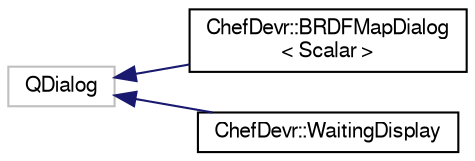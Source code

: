 digraph "Graphical Class Hierarchy"
{
 // LATEX_PDF_SIZE
  edge [fontname="FreeSans",fontsize="10",labelfontname="FreeSans",labelfontsize="10"];
  node [fontname="FreeSans",fontsize="10",shape=record];
  rankdir="LR";
  Node21 [label="QDialog",height=0.2,width=0.4,color="grey75", fillcolor="white", style="filled",tooltip=" "];
  Node21 -> Node0 [dir="back",color="midnightblue",fontsize="10",style="solid",fontname="FreeSans"];
  Node0 [label="ChefDevr::BRDFMapDialog\l\< Scalar \>",height=0.2,width=0.4,color="black", fillcolor="white", style="filled",URL="$class_chef_devr_1_1_b_r_d_f_map_dialog.html",tooltip=" "];
  Node21 -> Node23 [dir="back",color="midnightblue",fontsize="10",style="solid",fontname="FreeSans"];
  Node23 [label="ChefDevr::WaitingDisplay",height=0.2,width=0.4,color="black", fillcolor="white", style="filled",URL="$class_chef_devr_1_1_waiting_display.html",tooltip=" "];
}
